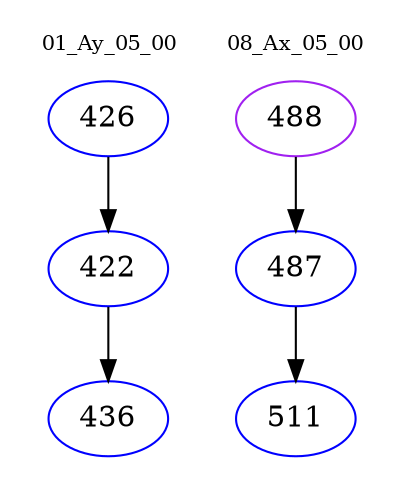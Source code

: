 digraph{
subgraph cluster_0 {
color = white
label = "01_Ay_05_00";
fontsize=10;
T0_426 [label="426", color="blue"]
T0_426 -> T0_422 [color="black"]
T0_422 [label="422", color="blue"]
T0_422 -> T0_436 [color="black"]
T0_436 [label="436", color="blue"]
}
subgraph cluster_1 {
color = white
label = "08_Ax_05_00";
fontsize=10;
T1_488 [label="488", color="purple"]
T1_488 -> T1_487 [color="black"]
T1_487 [label="487", color="blue"]
T1_487 -> T1_511 [color="black"]
T1_511 [label="511", color="blue"]
}
}
